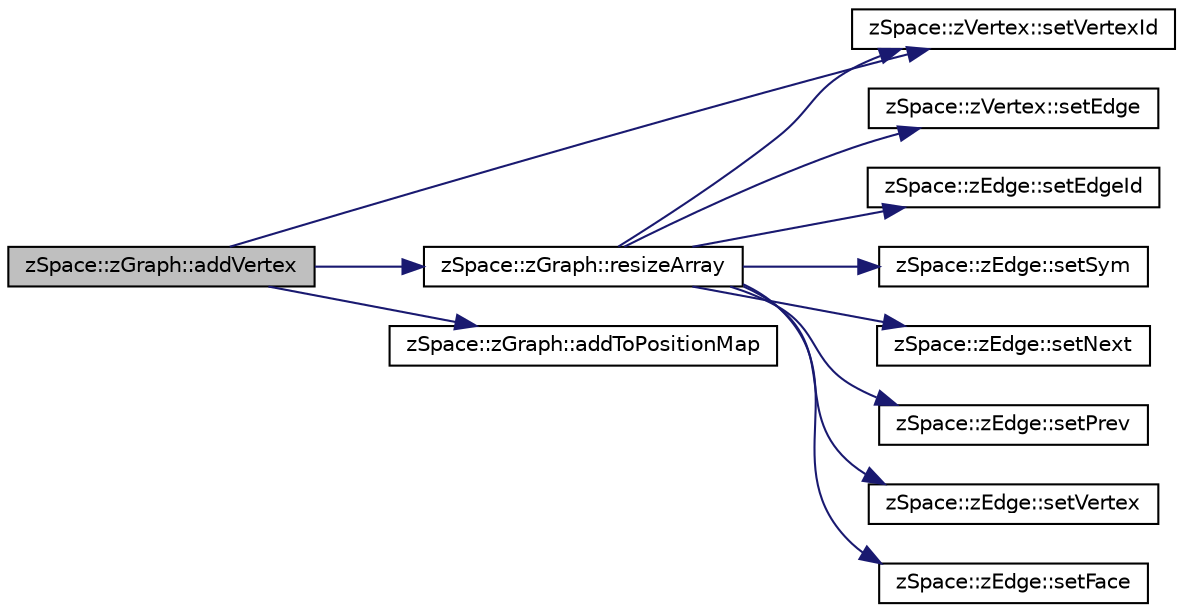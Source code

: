 digraph "zSpace::zGraph::addVertex"
{
  edge [fontname="Helvetica",fontsize="10",labelfontname="Helvetica",labelfontsize="10"];
  node [fontname="Helvetica",fontsize="10",shape=record];
  rankdir="LR";
  Node64 [label="zSpace::zGraph::addVertex",height=0.2,width=0.4,color="black", fillcolor="grey75", style="filled", fontcolor="black"];
  Node64 -> Node65 [color="midnightblue",fontsize="10",style="solid",fontname="Helvetica"];
  Node65 [label="zSpace::zGraph::resizeArray",height=0.2,width=0.4,color="black", fillcolor="white", style="filled",URL="$classz_space_1_1z_graph.html#a8b28611b85ceff8555b9230e3af6f47a",tooltip="This method resizes the array connected with the input type to the specified newSize. "];
  Node65 -> Node66 [color="midnightblue",fontsize="10",style="solid",fontname="Helvetica"];
  Node66 [label="zSpace::zVertex::setVertexId",height=0.2,width=0.4,color="black", fillcolor="white", style="filled",URL="$classz_space_1_1z_vertex.html#acdc6ae4132453c803268949dcc104df1",tooltip="This method sets the vertexId of current zVertex to the the input value. "];
  Node65 -> Node67 [color="midnightblue",fontsize="10",style="solid",fontname="Helvetica"];
  Node67 [label="zSpace::zVertex::setEdge",height=0.2,width=0.4,color="black", fillcolor="white", style="filled",URL="$classz_space_1_1z_vertex.html#a5fdd172f3ae9dcb71b720574f05ca037",tooltip="This method sets the associated edge of current zVertex to the the input edge. "];
  Node65 -> Node68 [color="midnightblue",fontsize="10",style="solid",fontname="Helvetica"];
  Node68 [label="zSpace::zEdge::setEdgeId",height=0.2,width=0.4,color="black", fillcolor="white", style="filled",URL="$classz_space_1_1z_edge.html#a3569f2c4f69d82e27db48867a064d40f",tooltip="This method sets the edgeId of current zEdge to the the input value. "];
  Node65 -> Node69 [color="midnightblue",fontsize="10",style="solid",fontname="Helvetica"];
  Node69 [label="zSpace::zEdge::setSym",height=0.2,width=0.4,color="black", fillcolor="white", style="filled",URL="$classz_space_1_1z_edge.html#a7d1c8dcd2272dff68a7f38a3326e8a7d",tooltip="This method sets the symmetry edge of current zEdge to the the input edge. "];
  Node65 -> Node70 [color="midnightblue",fontsize="10",style="solid",fontname="Helvetica"];
  Node70 [label="zSpace::zEdge::setNext",height=0.2,width=0.4,color="black", fillcolor="white", style="filled",URL="$classz_space_1_1z_edge.html#a5998712a83b56abd65880f3125f0d3c9",tooltip="This method sets the next edge of current zEdge to the the input edge. "];
  Node65 -> Node71 [color="midnightblue",fontsize="10",style="solid",fontname="Helvetica"];
  Node71 [label="zSpace::zEdge::setPrev",height=0.2,width=0.4,color="black", fillcolor="white", style="filled",URL="$classz_space_1_1z_edge.html#af97abc7295676b01bc278123c86ba0b9",tooltip="This method sets the previous edge of current zEdge to the the input edge. "];
  Node65 -> Node72 [color="midnightblue",fontsize="10",style="solid",fontname="Helvetica"];
  Node72 [label="zSpace::zEdge::setVertex",height=0.2,width=0.4,color="black", fillcolor="white", style="filled",URL="$classz_space_1_1z_edge.html#a93530eb3a1da2c02225f30e011db6b7f",tooltip="This method sets the vertex pointed to by the current zEdge to the the input zVertex. "];
  Node65 -> Node73 [color="midnightblue",fontsize="10",style="solid",fontname="Helvetica"];
  Node73 [label="zSpace::zEdge::setFace",height=0.2,width=0.4,color="black", fillcolor="white", style="filled",URL="$classz_space_1_1z_edge.html#a7e75a5d8239e9ffc5e5f3104db769519",tooltip="This method sets the face pointed to by the current zEdge to the the input zFace. ..."];
  Node64 -> Node74 [color="midnightblue",fontsize="10",style="solid",fontname="Helvetica"];
  Node74 [label="zSpace::zGraph::addToPositionMap",height=0.2,width=0.4,color="black", fillcolor="white", style="filled",URL="$classz_space_1_1z_graph.html#a68823d66afc73b8d1393bafc64e40226",tooltip="This method adds the position given by input vector to the positionVertex Map. "];
  Node64 -> Node66 [color="midnightblue",fontsize="10",style="solid",fontname="Helvetica"];
}
